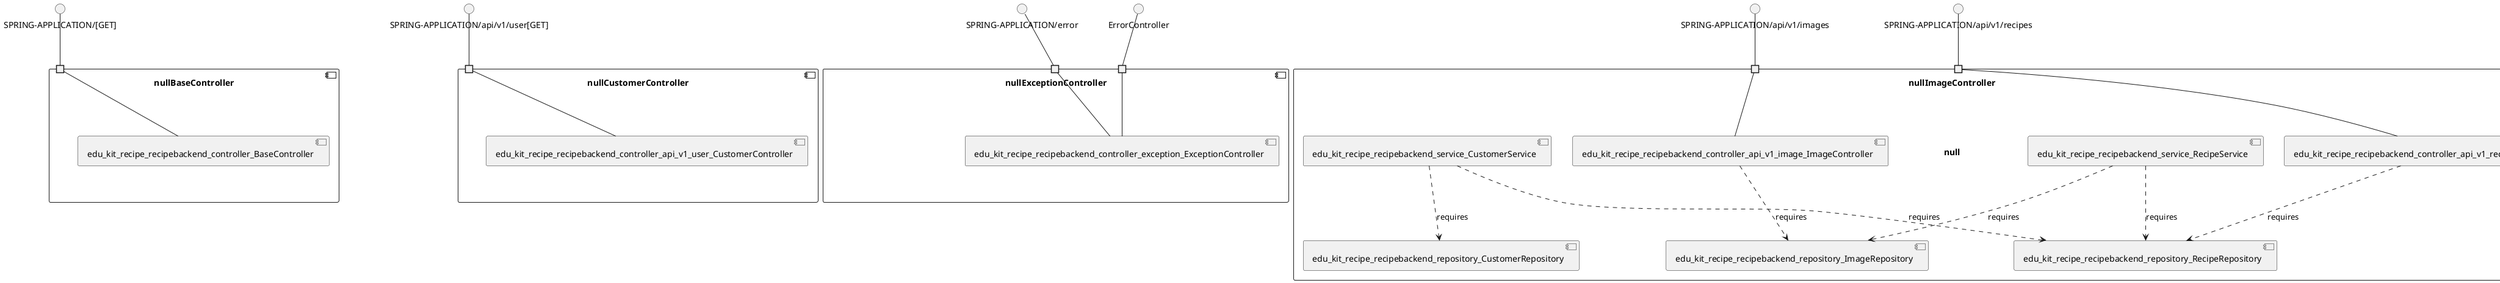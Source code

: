 @startuml
skinparam fixCircleLabelOverlapping true
component nullBaseController\n\n\n\n\n\nnull {
[edu_kit_recipe_recipebackend_controller_BaseController]
portin " " as BaseController_requires_SPRING_APPLICATION_GET_
"BaseController_requires_SPRING_APPLICATION_GET_"--[edu_kit_recipe_recipebackend_controller_BaseController]
}
interface "SPRING-APPLICATION/[GET]" as interface.SPRING_APPLICATION_GET_
interface.SPRING_APPLICATION_GET_--"BaseController_requires_SPRING_APPLICATION_GET_"
component nullCustomerController\n\n\n\n\n\nnull {
[edu_kit_recipe_recipebackend_controller_api_v1_user_CustomerController]
portin " " as CustomerController_requires_SPRING_APPLICATION_api_v1_user_GET_
"CustomerController_requires_SPRING_APPLICATION_api_v1_user_GET_"--[edu_kit_recipe_recipebackend_controller_api_v1_user_CustomerController]
}
interface "SPRING-APPLICATION/api/v1/user[GET]" as interface.SPRING_APPLICATION_api_v1_user_GET_
interface.SPRING_APPLICATION_api_v1_user_GET_--"CustomerController_requires_SPRING_APPLICATION_api_v1_user_GET_"
component nullExceptionController\n\n\n\n\n\nnull {
[edu_kit_recipe_recipebackend_controller_exception_ExceptionController]
portin " " as ExceptionController_requires_ErrorController
portin " " as ExceptionController_requires_SPRING_APPLICATION_error
"ExceptionController_requires_SPRING_APPLICATION_error"--[edu_kit_recipe_recipebackend_controller_exception_ExceptionController]
"ExceptionController_requires_ErrorController"--[edu_kit_recipe_recipebackend_controller_exception_ExceptionController]
}
interface "ErrorController" as interface.ErrorController
interface.ErrorController--"ExceptionController_requires_ErrorController"
interface "SPRING-APPLICATION/error" as interface.SPRING_APPLICATION_error
interface.SPRING_APPLICATION_error--"ExceptionController_requires_SPRING_APPLICATION_error"
component nullImageController\n\n\n\n\n\nnull {
[edu_kit_recipe_recipebackend_service_RecipeService]
[edu_kit_recipe_recipebackend_controller_api_v1_image_ImageController]
[edu_kit_recipe_recipebackend_repository_RecipeRepository]
[edu_kit_recipe_recipebackend_service_CustomerService]
[edu_kit_recipe_recipebackend_controller_api_v1_recipe_RecipeController]
[edu_kit_recipe_recipebackend_repository_ImageRepository]
[edu_kit_recipe_recipebackend_repository_CustomerRepository]
portin " " as ImageController_requires_SPRING_APPLICATION_api_v1_images
portin " " as ImageController_requires_SPRING_APPLICATION_api_v1_recipes
[edu_kit_recipe_recipebackend_controller_api_v1_recipe_RecipeController]..>[edu_kit_recipe_recipebackend_repository_RecipeRepository] : requires
[edu_kit_recipe_recipebackend_service_CustomerService]..>[edu_kit_recipe_recipebackend_repository_CustomerRepository] : requires
[edu_kit_recipe_recipebackend_service_RecipeService]..>[edu_kit_recipe_recipebackend_repository_ImageRepository] : requires
[edu_kit_recipe_recipebackend_service_CustomerService]..>[edu_kit_recipe_recipebackend_repository_RecipeRepository] : requires
[edu_kit_recipe_recipebackend_service_RecipeService]..>[edu_kit_recipe_recipebackend_repository_RecipeRepository] : requires
[edu_kit_recipe_recipebackend_controller_api_v1_image_ImageController]..>[edu_kit_recipe_recipebackend_repository_ImageRepository] : requires
"ImageController_requires_SPRING_APPLICATION_api_v1_recipes"--[edu_kit_recipe_recipebackend_controller_api_v1_recipe_RecipeController]
"ImageController_requires_SPRING_APPLICATION_api_v1_images"--[edu_kit_recipe_recipebackend_controller_api_v1_image_ImageController]
}
interface "SPRING-APPLICATION/api/v1/images" as interface.SPRING_APPLICATION_api_v1_images
interface.SPRING_APPLICATION_api_v1_images--"ImageController_requires_SPRING_APPLICATION_api_v1_images"
interface "SPRING-APPLICATION/api/v1/recipes" as interface.SPRING_APPLICATION_api_v1_recipes
interface.SPRING_APPLICATION_api_v1_recipes--"ImageController_requires_SPRING_APPLICATION_api_v1_recipes"
component nullIngredientsController\n\n\n\n\n\nnull {
[edu_kit_recipe_recipebackend_repository_IngredientRepository]
[edu_kit_recipe_recipebackend_controller_api_v1_ingredients_IngredientsController]
[edu_kit_recipe_recipebackend_controller_api_v1_tag_TagsController]
[edu_kit_recipe_recipebackend_repository_tag_TagRepository]
portin " " as IngredientsController_requires_SPRING_APPLICATION_api_v1_tags
portin " " as IngredientsController_requires_SPRING_APPLICATION_api_v1_ingredients
[edu_kit_recipe_recipebackend_controller_api_v1_tag_TagsController]..>[edu_kit_recipe_recipebackend_repository_tag_TagRepository] : requires
[edu_kit_recipe_recipebackend_controller_api_v1_ingredients_IngredientsController]..>[edu_kit_recipe_recipebackend_repository_IngredientRepository] : requires
[edu_kit_recipe_recipebackend_controller_api_v1_ingredients_IngredientsController]..>[edu_kit_recipe_recipebackend_repository_tag_TagRepository] : requires
"IngredientsController_requires_SPRING_APPLICATION_api_v1_ingredients"--[edu_kit_recipe_recipebackend_controller_api_v1_ingredients_IngredientsController]
"IngredientsController_requires_SPRING_APPLICATION_api_v1_tags"--[edu_kit_recipe_recipebackend_controller_api_v1_tag_TagsController]
}
interface "SPRING-APPLICATION/api/v1/ingredients" as interface.SPRING_APPLICATION_api_v1_ingredients
interface.SPRING_APPLICATION_api_v1_ingredients--"IngredientsController_requires_SPRING_APPLICATION_api_v1_ingredients"
interface "SPRING-APPLICATION/api/v1/tags" as interface.SPRING_APPLICATION_api_v1_tags
interface.SPRING_APPLICATION_api_v1_tags--"IngredientsController_requires_SPRING_APPLICATION_api_v1_tags"
component nullUnitController\n\n\n\n\n\nnull {
[edu_kit_recipe_recipebackend_repository_UnitRepository]
[edu_kit_recipe_recipebackend_controller_api_v1_units_UnitController]
portin " " as UnitController_requires_SPRING_APPLICATION_api_v1_units
[edu_kit_recipe_recipebackend_controller_api_v1_units_UnitController]..>[edu_kit_recipe_recipebackend_repository_UnitRepository] : requires
"UnitController_requires_SPRING_APPLICATION_api_v1_units"--[edu_kit_recipe_recipebackend_controller_api_v1_units_UnitController]
}
interface "SPRING-APPLICATION/api/v1/units" as interface.SPRING_APPLICATION_api_v1_units
interface.SPRING_APPLICATION_api_v1_units--"UnitController_requires_SPRING_APPLICATION_api_v1_units"

@enduml
